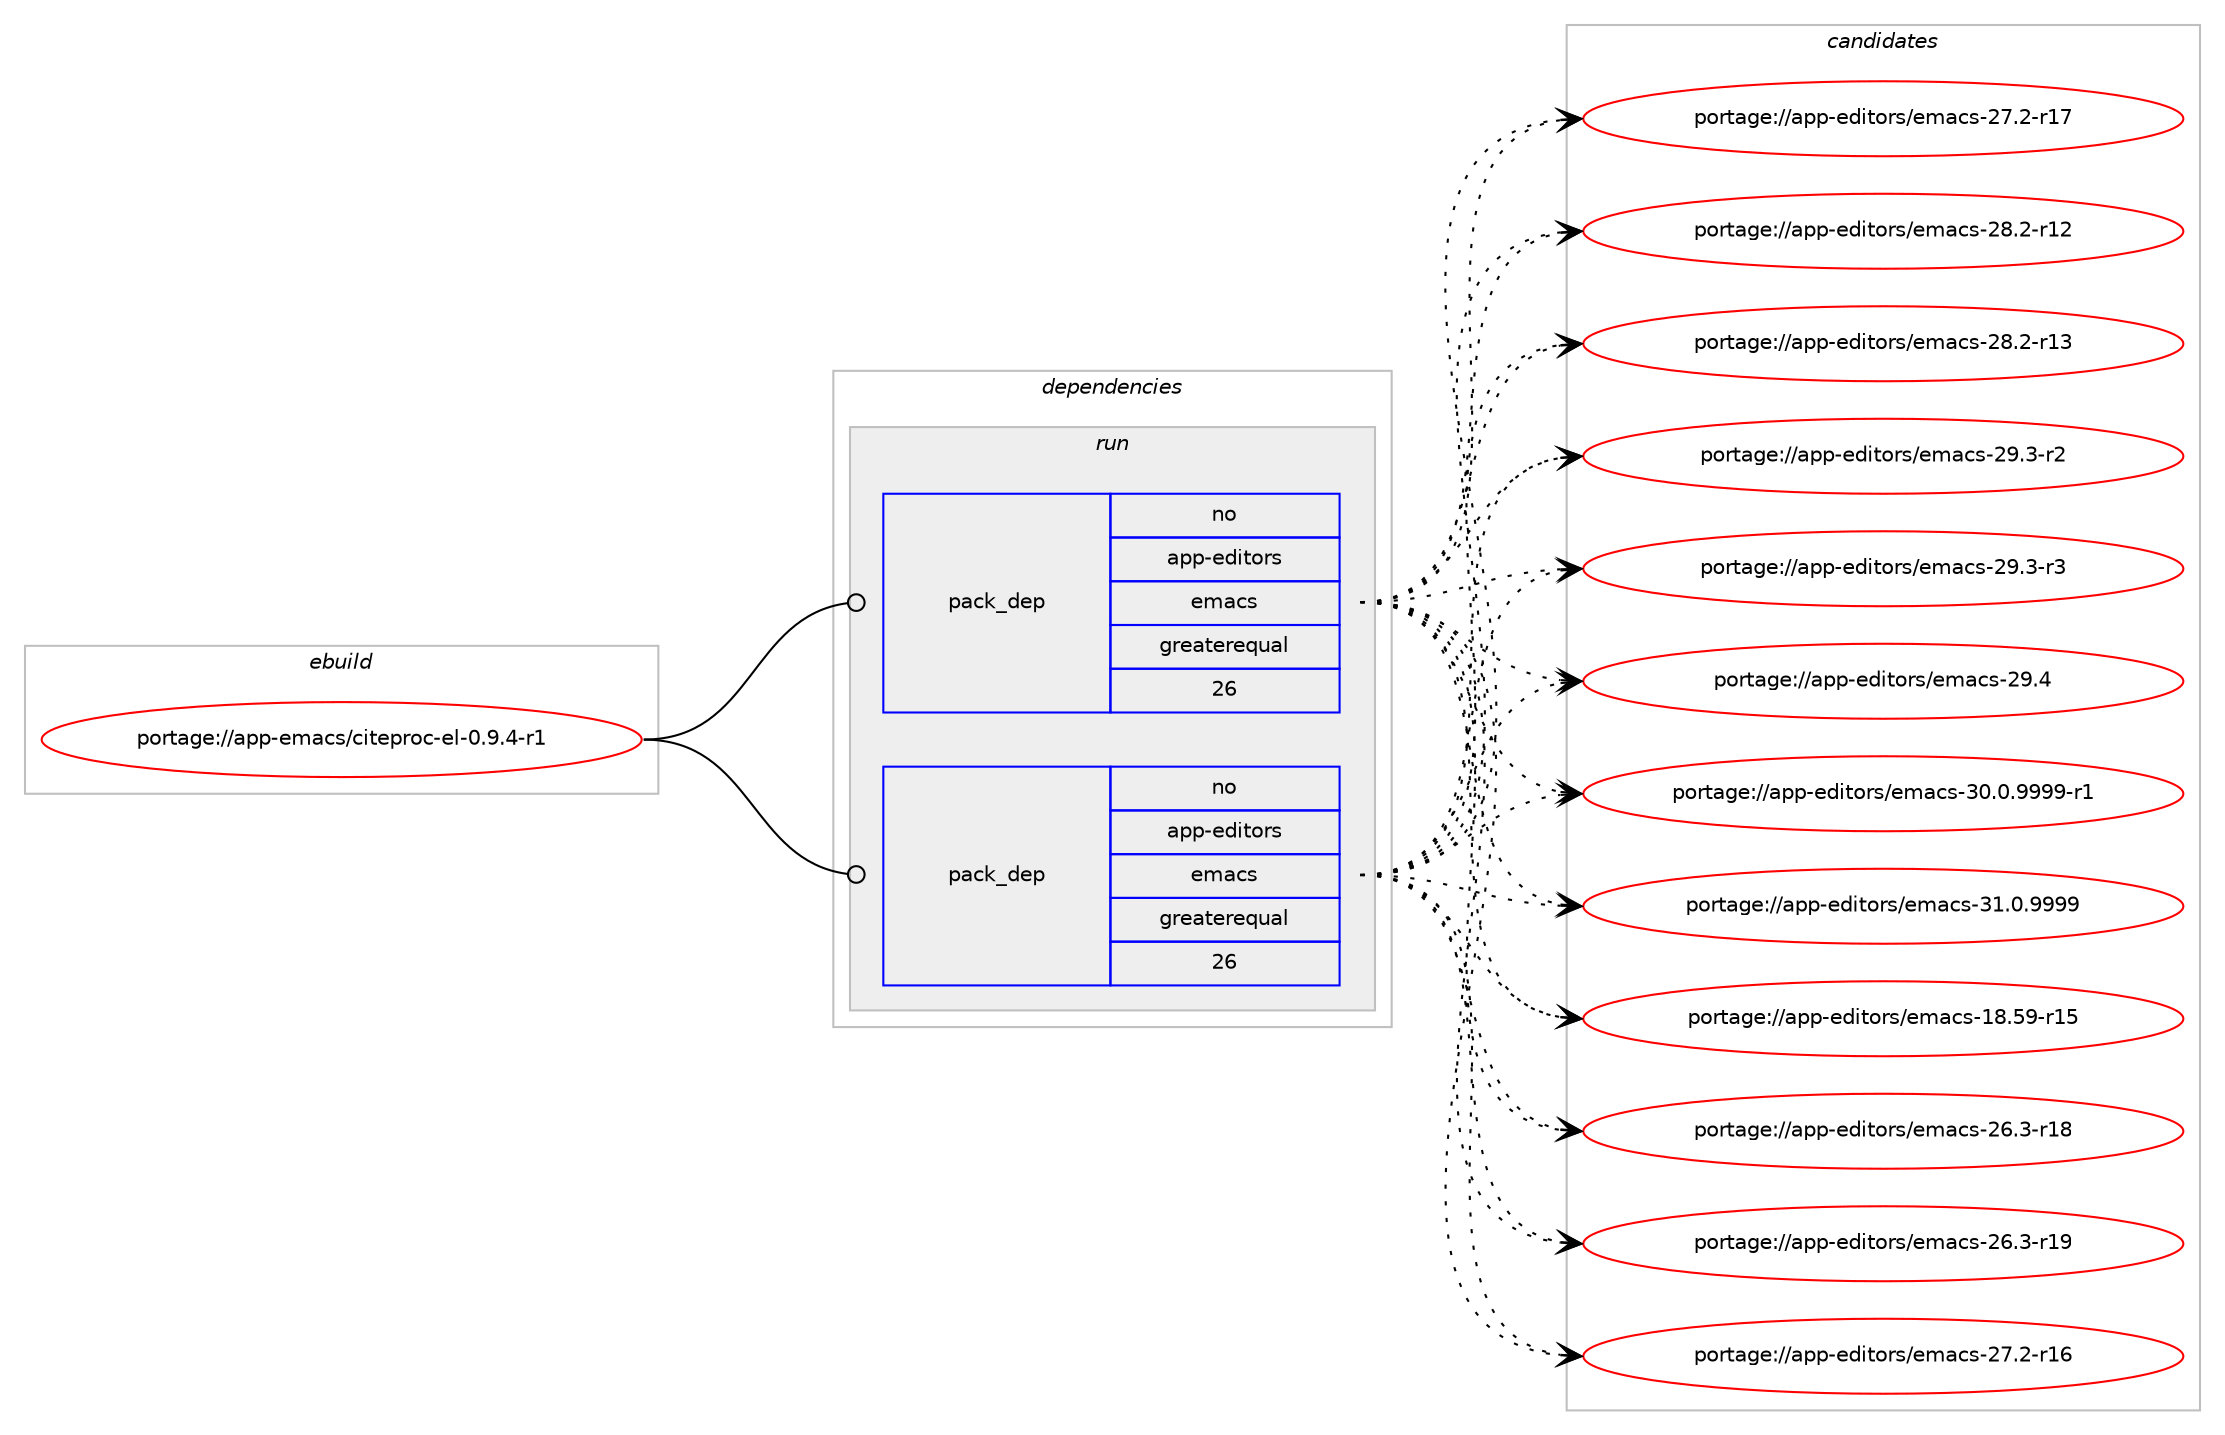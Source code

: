 digraph prolog {

# *************
# Graph options
# *************

newrank=true;
concentrate=true;
compound=true;
graph [rankdir=LR,fontname=Helvetica,fontsize=10,ranksep=1.5];#, ranksep=2.5, nodesep=0.2];
edge  [arrowhead=vee];
node  [fontname=Helvetica,fontsize=10];

# **********
# The ebuild
# **********

subgraph cluster_leftcol {
color=gray;
rank=same;
label=<<i>ebuild</i>>;
id [label="portage://app-emacs/citeproc-el-0.9.4-r1", color=red, width=4, href="../app-emacs/citeproc-el-0.9.4-r1.svg"];
}

# ****************
# The dependencies
# ****************

subgraph cluster_midcol {
color=gray;
label=<<i>dependencies</i>>;
subgraph cluster_compile {
fillcolor="#eeeeee";
style=filled;
label=<<i>compile</i>>;
}
subgraph cluster_compileandrun {
fillcolor="#eeeeee";
style=filled;
label=<<i>compile and run</i>>;
}
subgraph cluster_run {
fillcolor="#eeeeee";
style=filled;
label=<<i>run</i>>;
subgraph pack3489 {
dependency9651 [label=<<TABLE BORDER="0" CELLBORDER="1" CELLSPACING="0" CELLPADDING="4" WIDTH="220"><TR><TD ROWSPAN="6" CELLPADDING="30">pack_dep</TD></TR><TR><TD WIDTH="110">no</TD></TR><TR><TD>app-editors</TD></TR><TR><TD>emacs</TD></TR><TR><TD>greaterequal</TD></TR><TR><TD>26</TD></TR></TABLE>>, shape=none, color=blue];
}
id:e -> dependency9651:w [weight=20,style="solid",arrowhead="odot"];
subgraph pack3490 {
dependency9652 [label=<<TABLE BORDER="0" CELLBORDER="1" CELLSPACING="0" CELLPADDING="4" WIDTH="220"><TR><TD ROWSPAN="6" CELLPADDING="30">pack_dep</TD></TR><TR><TD WIDTH="110">no</TD></TR><TR><TD>app-editors</TD></TR><TR><TD>emacs</TD></TR><TR><TD>greaterequal</TD></TR><TR><TD>26</TD></TR></TABLE>>, shape=none, color=blue];
}
id:e -> dependency9652:w [weight=20,style="solid",arrowhead="odot"];
# *** BEGIN UNKNOWN DEPENDENCY TYPE (TODO) ***
# id -> package_dependency(portage://app-emacs/citeproc-el-0.9.4-r1,run,no,app-emacs,compat,none,[,,],[],[])
# *** END UNKNOWN DEPENDENCY TYPE (TODO) ***

# *** BEGIN UNKNOWN DEPENDENCY TYPE (TODO) ***
# id -> package_dependency(portage://app-emacs/citeproc-el-0.9.4-r1,run,no,app-emacs,dash,none,[,,],[],[])
# *** END UNKNOWN DEPENDENCY TYPE (TODO) ***

# *** BEGIN UNKNOWN DEPENDENCY TYPE (TODO) ***
# id -> package_dependency(portage://app-emacs/citeproc-el-0.9.4-r1,run,no,app-emacs,f,none,[,,],[],[])
# *** END UNKNOWN DEPENDENCY TYPE (TODO) ***

# *** BEGIN UNKNOWN DEPENDENCY TYPE (TODO) ***
# id -> package_dependency(portage://app-emacs/citeproc-el-0.9.4-r1,run,no,app-emacs,parsebib,none,[,,],[],[])
# *** END UNKNOWN DEPENDENCY TYPE (TODO) ***

# *** BEGIN UNKNOWN DEPENDENCY TYPE (TODO) ***
# id -> package_dependency(portage://app-emacs/citeproc-el-0.9.4-r1,run,no,app-emacs,queue,none,[,,],[],[])
# *** END UNKNOWN DEPENDENCY TYPE (TODO) ***

# *** BEGIN UNKNOWN DEPENDENCY TYPE (TODO) ***
# id -> package_dependency(portage://app-emacs/citeproc-el-0.9.4-r1,run,no,app-emacs,s,none,[,,],[],[])
# *** END UNKNOWN DEPENDENCY TYPE (TODO) ***

# *** BEGIN UNKNOWN DEPENDENCY TYPE (TODO) ***
# id -> package_dependency(portage://app-emacs/citeproc-el-0.9.4-r1,run,no,app-emacs,string-inflection,none,[,,],[],[])
# *** END UNKNOWN DEPENDENCY TYPE (TODO) ***

}
}

# **************
# The candidates
# **************

subgraph cluster_choices {
rank=same;
color=gray;
label=<<i>candidates</i>>;

subgraph choice3489 {
color=black;
nodesep=1;
choice9711211245101100105116111114115471011099799115454956465357451144953 [label="portage://app-editors/emacs-18.59-r15", color=red, width=4,href="../app-editors/emacs-18.59-r15.svg"];
choice97112112451011001051161111141154710110997991154550544651451144956 [label="portage://app-editors/emacs-26.3-r18", color=red, width=4,href="../app-editors/emacs-26.3-r18.svg"];
choice97112112451011001051161111141154710110997991154550544651451144957 [label="portage://app-editors/emacs-26.3-r19", color=red, width=4,href="../app-editors/emacs-26.3-r19.svg"];
choice97112112451011001051161111141154710110997991154550554650451144954 [label="portage://app-editors/emacs-27.2-r16", color=red, width=4,href="../app-editors/emacs-27.2-r16.svg"];
choice97112112451011001051161111141154710110997991154550554650451144955 [label="portage://app-editors/emacs-27.2-r17", color=red, width=4,href="../app-editors/emacs-27.2-r17.svg"];
choice97112112451011001051161111141154710110997991154550564650451144950 [label="portage://app-editors/emacs-28.2-r12", color=red, width=4,href="../app-editors/emacs-28.2-r12.svg"];
choice97112112451011001051161111141154710110997991154550564650451144951 [label="portage://app-editors/emacs-28.2-r13", color=red, width=4,href="../app-editors/emacs-28.2-r13.svg"];
choice971121124510110010511611111411547101109979911545505746514511450 [label="portage://app-editors/emacs-29.3-r2", color=red, width=4,href="../app-editors/emacs-29.3-r2.svg"];
choice971121124510110010511611111411547101109979911545505746514511451 [label="portage://app-editors/emacs-29.3-r3", color=red, width=4,href="../app-editors/emacs-29.3-r3.svg"];
choice97112112451011001051161111141154710110997991154550574652 [label="portage://app-editors/emacs-29.4", color=red, width=4,href="../app-editors/emacs-29.4.svg"];
choice9711211245101100105116111114115471011099799115455148464846575757574511449 [label="portage://app-editors/emacs-30.0.9999-r1", color=red, width=4,href="../app-editors/emacs-30.0.9999-r1.svg"];
choice971121124510110010511611111411547101109979911545514946484657575757 [label="portage://app-editors/emacs-31.0.9999", color=red, width=4,href="../app-editors/emacs-31.0.9999.svg"];
dependency9651:e -> choice9711211245101100105116111114115471011099799115454956465357451144953:w [style=dotted,weight="100"];
dependency9651:e -> choice97112112451011001051161111141154710110997991154550544651451144956:w [style=dotted,weight="100"];
dependency9651:e -> choice97112112451011001051161111141154710110997991154550544651451144957:w [style=dotted,weight="100"];
dependency9651:e -> choice97112112451011001051161111141154710110997991154550554650451144954:w [style=dotted,weight="100"];
dependency9651:e -> choice97112112451011001051161111141154710110997991154550554650451144955:w [style=dotted,weight="100"];
dependency9651:e -> choice97112112451011001051161111141154710110997991154550564650451144950:w [style=dotted,weight="100"];
dependency9651:e -> choice97112112451011001051161111141154710110997991154550564650451144951:w [style=dotted,weight="100"];
dependency9651:e -> choice971121124510110010511611111411547101109979911545505746514511450:w [style=dotted,weight="100"];
dependency9651:e -> choice971121124510110010511611111411547101109979911545505746514511451:w [style=dotted,weight="100"];
dependency9651:e -> choice97112112451011001051161111141154710110997991154550574652:w [style=dotted,weight="100"];
dependency9651:e -> choice9711211245101100105116111114115471011099799115455148464846575757574511449:w [style=dotted,weight="100"];
dependency9651:e -> choice971121124510110010511611111411547101109979911545514946484657575757:w [style=dotted,weight="100"];
}
subgraph choice3490 {
color=black;
nodesep=1;
choice9711211245101100105116111114115471011099799115454956465357451144953 [label="portage://app-editors/emacs-18.59-r15", color=red, width=4,href="../app-editors/emacs-18.59-r15.svg"];
choice97112112451011001051161111141154710110997991154550544651451144956 [label="portage://app-editors/emacs-26.3-r18", color=red, width=4,href="../app-editors/emacs-26.3-r18.svg"];
choice97112112451011001051161111141154710110997991154550544651451144957 [label="portage://app-editors/emacs-26.3-r19", color=red, width=4,href="../app-editors/emacs-26.3-r19.svg"];
choice97112112451011001051161111141154710110997991154550554650451144954 [label="portage://app-editors/emacs-27.2-r16", color=red, width=4,href="../app-editors/emacs-27.2-r16.svg"];
choice97112112451011001051161111141154710110997991154550554650451144955 [label="portage://app-editors/emacs-27.2-r17", color=red, width=4,href="../app-editors/emacs-27.2-r17.svg"];
choice97112112451011001051161111141154710110997991154550564650451144950 [label="portage://app-editors/emacs-28.2-r12", color=red, width=4,href="../app-editors/emacs-28.2-r12.svg"];
choice97112112451011001051161111141154710110997991154550564650451144951 [label="portage://app-editors/emacs-28.2-r13", color=red, width=4,href="../app-editors/emacs-28.2-r13.svg"];
choice971121124510110010511611111411547101109979911545505746514511450 [label="portage://app-editors/emacs-29.3-r2", color=red, width=4,href="../app-editors/emacs-29.3-r2.svg"];
choice971121124510110010511611111411547101109979911545505746514511451 [label="portage://app-editors/emacs-29.3-r3", color=red, width=4,href="../app-editors/emacs-29.3-r3.svg"];
choice97112112451011001051161111141154710110997991154550574652 [label="portage://app-editors/emacs-29.4", color=red, width=4,href="../app-editors/emacs-29.4.svg"];
choice9711211245101100105116111114115471011099799115455148464846575757574511449 [label="portage://app-editors/emacs-30.0.9999-r1", color=red, width=4,href="../app-editors/emacs-30.0.9999-r1.svg"];
choice971121124510110010511611111411547101109979911545514946484657575757 [label="portage://app-editors/emacs-31.0.9999", color=red, width=4,href="../app-editors/emacs-31.0.9999.svg"];
dependency9652:e -> choice9711211245101100105116111114115471011099799115454956465357451144953:w [style=dotted,weight="100"];
dependency9652:e -> choice97112112451011001051161111141154710110997991154550544651451144956:w [style=dotted,weight="100"];
dependency9652:e -> choice97112112451011001051161111141154710110997991154550544651451144957:w [style=dotted,weight="100"];
dependency9652:e -> choice97112112451011001051161111141154710110997991154550554650451144954:w [style=dotted,weight="100"];
dependency9652:e -> choice97112112451011001051161111141154710110997991154550554650451144955:w [style=dotted,weight="100"];
dependency9652:e -> choice97112112451011001051161111141154710110997991154550564650451144950:w [style=dotted,weight="100"];
dependency9652:e -> choice97112112451011001051161111141154710110997991154550564650451144951:w [style=dotted,weight="100"];
dependency9652:e -> choice971121124510110010511611111411547101109979911545505746514511450:w [style=dotted,weight="100"];
dependency9652:e -> choice971121124510110010511611111411547101109979911545505746514511451:w [style=dotted,weight="100"];
dependency9652:e -> choice97112112451011001051161111141154710110997991154550574652:w [style=dotted,weight="100"];
dependency9652:e -> choice9711211245101100105116111114115471011099799115455148464846575757574511449:w [style=dotted,weight="100"];
dependency9652:e -> choice971121124510110010511611111411547101109979911545514946484657575757:w [style=dotted,weight="100"];
}
}

}

